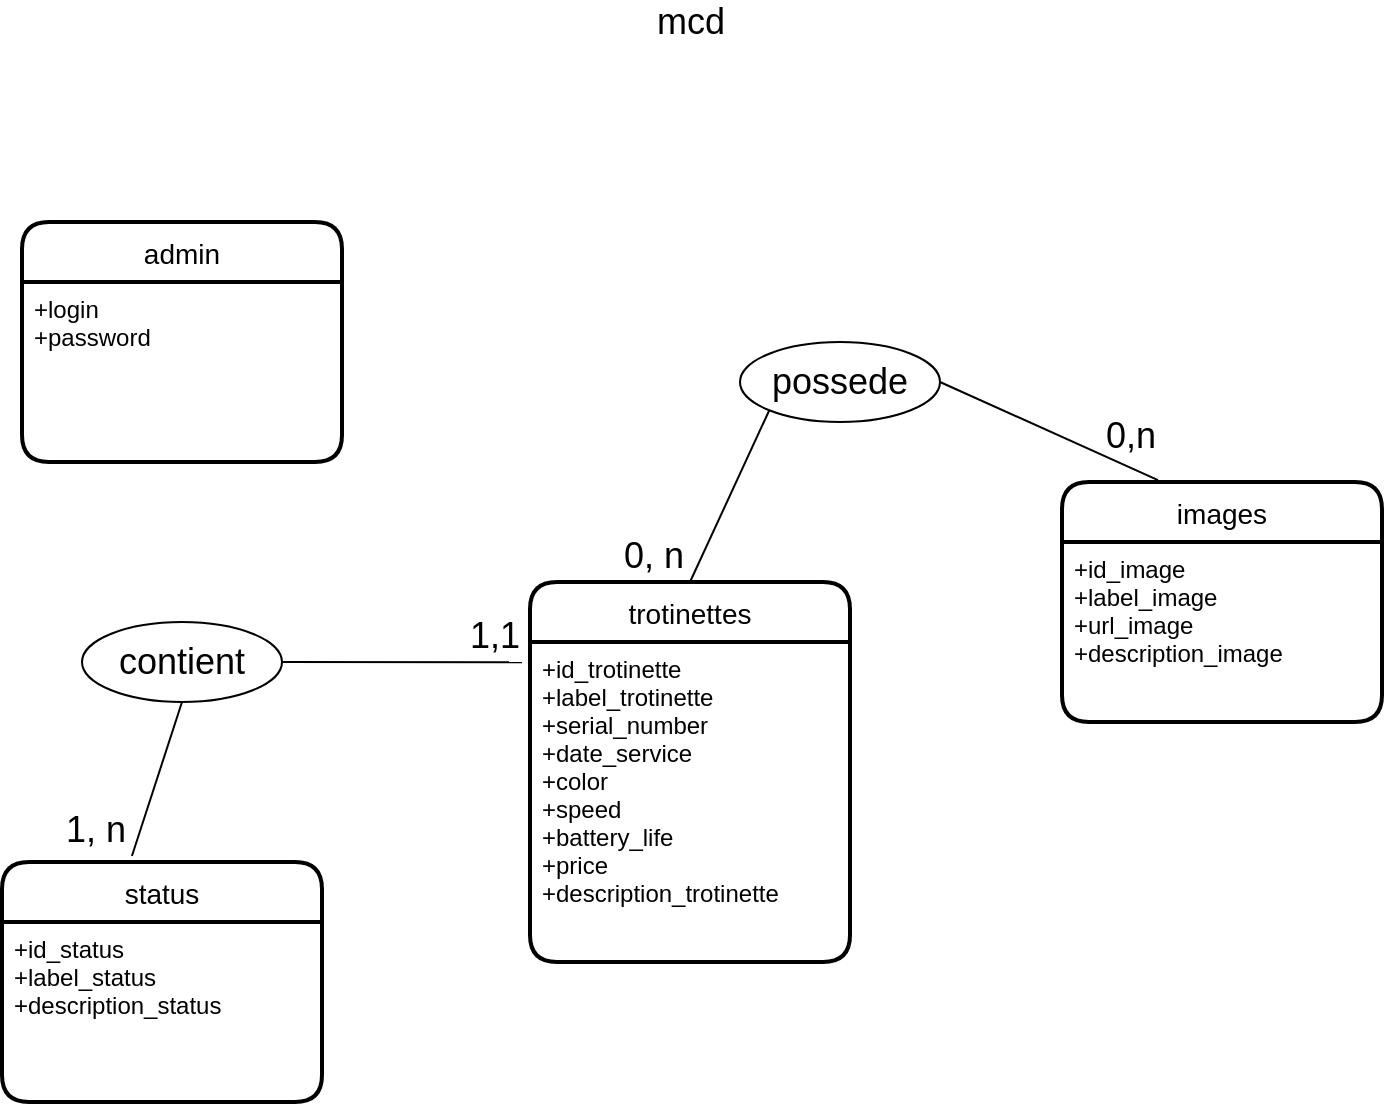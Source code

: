 <mxfile version="18.1.2" type="device"><diagram id="-0z6KE4qLuDGdBTUyIRp" name="Page-1"><mxGraphModel dx="782" dy="436" grid="1" gridSize="10" guides="1" tooltips="1" connect="1" arrows="1" fold="1" page="1" pageScale="1" pageWidth="827" pageHeight="1169" math="0" shadow="0"><root><mxCell id="0"/><mxCell id="1" parent="0"/><mxCell id="8pAXWNcqGyVQenS386mu-1" value="&lt;font style=&quot;font-size: 18px;&quot;&gt;mcd&lt;/font&gt;" style="text;html=1;resizable=0;autosize=1;align=center;verticalAlign=middle;points=[];fillColor=none;strokeColor=none;rounded=0;" parent="1" vertex="1"><mxGeometry x="389" y="10" width="50" height="20" as="geometry"/></mxCell><mxCell id="8pAXWNcqGyVQenS386mu-6" value="admin" style="swimlane;childLayout=stackLayout;horizontal=1;startSize=30;horizontalStack=0;rounded=1;fontSize=14;fontStyle=0;strokeWidth=2;resizeParent=0;resizeLast=1;shadow=0;dashed=0;align=center;" parent="1" vertex="1"><mxGeometry x="80" y="120" width="160" height="120" as="geometry"/></mxCell><mxCell id="8pAXWNcqGyVQenS386mu-7" value="+login&#10;+password&#10;" style="align=left;strokeColor=none;fillColor=none;spacingLeft=4;fontSize=12;verticalAlign=top;resizable=0;rotatable=0;part=1;" parent="8pAXWNcqGyVQenS386mu-6" vertex="1"><mxGeometry y="30" width="160" height="90" as="geometry"/></mxCell><mxCell id="8pAXWNcqGyVQenS386mu-8" value="trotinettes" style="swimlane;childLayout=stackLayout;horizontal=1;startSize=30;horizontalStack=0;rounded=1;fontSize=14;fontStyle=0;strokeWidth=2;resizeParent=0;resizeLast=1;shadow=0;dashed=0;align=center;" parent="1" vertex="1"><mxGeometry x="334" y="300" width="160" height="190" as="geometry"/></mxCell><mxCell id="8pAXWNcqGyVQenS386mu-9" value="+id_trotinette&#10;+label_trotinette&#10;+serial_number&#10;+date_service&#10;+color&#10;+speed&#10;+battery_life&#10;+price&#10;+description_trotinette" style="align=left;strokeColor=none;fillColor=none;spacingLeft=4;fontSize=12;verticalAlign=top;resizable=0;rotatable=0;part=1;" parent="8pAXWNcqGyVQenS386mu-8" vertex="1"><mxGeometry y="30" width="160" height="160" as="geometry"/></mxCell><mxCell id="8pAXWNcqGyVQenS386mu-10" value="images" style="swimlane;childLayout=stackLayout;horizontal=1;startSize=30;horizontalStack=0;rounded=1;fontSize=14;fontStyle=0;strokeWidth=2;resizeParent=0;resizeLast=1;shadow=0;dashed=0;align=center;" parent="1" vertex="1"><mxGeometry x="600" y="250" width="160" height="120" as="geometry"/></mxCell><mxCell id="8pAXWNcqGyVQenS386mu-11" value="+id_image&#10;+label_image&#10;+url_image&#10;+description_image" style="align=left;strokeColor=none;fillColor=none;spacingLeft=4;fontSize=12;verticalAlign=top;resizable=0;rotatable=0;part=1;" parent="8pAXWNcqGyVQenS386mu-10" vertex="1"><mxGeometry y="30" width="160" height="90" as="geometry"/></mxCell><mxCell id="8pAXWNcqGyVQenS386mu-12" value="status" style="swimlane;childLayout=stackLayout;horizontal=1;startSize=30;horizontalStack=0;rounded=1;fontSize=14;fontStyle=0;strokeWidth=2;resizeParent=0;resizeLast=1;shadow=0;dashed=0;align=center;" parent="1" vertex="1"><mxGeometry x="70" y="440" width="160" height="120" as="geometry"/></mxCell><mxCell id="8pAXWNcqGyVQenS386mu-13" value="+id_status&#10;+label_status&#10;+description_status" style="align=left;strokeColor=none;fillColor=none;spacingLeft=4;fontSize=12;verticalAlign=top;resizable=0;rotatable=0;part=1;" parent="8pAXWNcqGyVQenS386mu-12" vertex="1"><mxGeometry y="30" width="160" height="90" as="geometry"/></mxCell><mxCell id="8pAXWNcqGyVQenS386mu-14" value="contient" style="ellipse;whiteSpace=wrap;html=1;align=center;fontSize=18;" parent="1" vertex="1"><mxGeometry x="110" y="320" width="100" height="40" as="geometry"/></mxCell><mxCell id="8pAXWNcqGyVQenS386mu-15" value="possede" style="ellipse;whiteSpace=wrap;html=1;align=center;fontSize=18;" parent="1" vertex="1"><mxGeometry x="439" y="180" width="100" height="40" as="geometry"/></mxCell><mxCell id="8pAXWNcqGyVQenS386mu-18" value="" style="endArrow=none;html=1;rounded=0;fontSize=18;exitX=0.406;exitY=-0.025;exitDx=0;exitDy=0;exitPerimeter=0;entryX=0.5;entryY=1;entryDx=0;entryDy=0;" parent="1" source="8pAXWNcqGyVQenS386mu-12" target="8pAXWNcqGyVQenS386mu-14" edge="1"><mxGeometry relative="1" as="geometry"><mxPoint x="130" y="420" as="sourcePoint"/><mxPoint x="290" y="420" as="targetPoint"/></mxGeometry></mxCell><mxCell id="8pAXWNcqGyVQenS386mu-19" value="1, n" style="resizable=0;html=1;align=left;verticalAlign=bottom;fontSize=18;" parent="8pAXWNcqGyVQenS386mu-18" connectable="0" vertex="1"><mxGeometry x="-1" relative="1" as="geometry"><mxPoint x="-35" as="offset"/></mxGeometry></mxCell><mxCell id="8pAXWNcqGyVQenS386mu-20" value="" style="resizable=0;html=1;align=right;verticalAlign=bottom;fontSize=18;" parent="8pAXWNcqGyVQenS386mu-18" connectable="0" vertex="1"><mxGeometry x="1" relative="1" as="geometry"/></mxCell><mxCell id="8pAXWNcqGyVQenS386mu-21" value="" style="endArrow=none;html=1;rounded=0;fontSize=18;exitX=1;exitY=0.5;exitDx=0;exitDy=0;entryX=-0.025;entryY=0.063;entryDx=0;entryDy=0;entryPerimeter=0;" parent="1" source="8pAXWNcqGyVQenS386mu-14" target="8pAXWNcqGyVQenS386mu-9" edge="1"><mxGeometry relative="1" as="geometry"><mxPoint x="150" y="290" as="sourcePoint"/><mxPoint x="310" y="290" as="targetPoint"/></mxGeometry></mxCell><mxCell id="8pAXWNcqGyVQenS386mu-22" value="1,1" style="resizable=0;html=1;align=right;verticalAlign=bottom;fontSize=18;" parent="8pAXWNcqGyVQenS386mu-21" connectable="0" vertex="1"><mxGeometry x="1" relative="1" as="geometry"/></mxCell><mxCell id="8pAXWNcqGyVQenS386mu-23" value="" style="endArrow=none;html=1;rounded=0;fontSize=18;exitX=1;exitY=0.5;exitDx=0;exitDy=0;entryX=0.3;entryY=-0.008;entryDx=0;entryDy=0;entryPerimeter=0;" parent="1" source="8pAXWNcqGyVQenS386mu-15" target="8pAXWNcqGyVQenS386mu-10" edge="1"><mxGeometry relative="1" as="geometry"><mxPoint x="560" y="210" as="sourcePoint"/><mxPoint x="680" y="210.08" as="targetPoint"/></mxGeometry></mxCell><mxCell id="8pAXWNcqGyVQenS386mu-24" value="0,n" style="resizable=0;html=1;align=right;verticalAlign=bottom;fontSize=18;" parent="8pAXWNcqGyVQenS386mu-23" connectable="0" vertex="1"><mxGeometry x="1" relative="1" as="geometry"><mxPoint y="-9" as="offset"/></mxGeometry></mxCell><mxCell id="8pAXWNcqGyVQenS386mu-25" value="" style="endArrow=none;html=1;rounded=0;fontSize=18;exitX=0.5;exitY=0;exitDx=0;exitDy=0;entryX=0;entryY=1;entryDx=0;entryDy=0;" parent="1" source="8pAXWNcqGyVQenS386mu-8" target="8pAXWNcqGyVQenS386mu-15" edge="1"><mxGeometry relative="1" as="geometry"><mxPoint x="401.48" y="287" as="sourcePoint"/><mxPoint x="426.52" y="210" as="targetPoint"/></mxGeometry></mxCell><mxCell id="8pAXWNcqGyVQenS386mu-26" value="0, n" style="resizable=0;html=1;align=left;verticalAlign=bottom;fontSize=18;" parent="8pAXWNcqGyVQenS386mu-25" connectable="0" vertex="1"><mxGeometry x="-1" relative="1" as="geometry"><mxPoint x="-35" as="offset"/></mxGeometry></mxCell><mxCell id="8pAXWNcqGyVQenS386mu-27" value="" style="resizable=0;html=1;align=right;verticalAlign=bottom;fontSize=18;" parent="8pAXWNcqGyVQenS386mu-25" connectable="0" vertex="1"><mxGeometry x="1" relative="1" as="geometry"/></mxCell></root></mxGraphModel></diagram></mxfile>